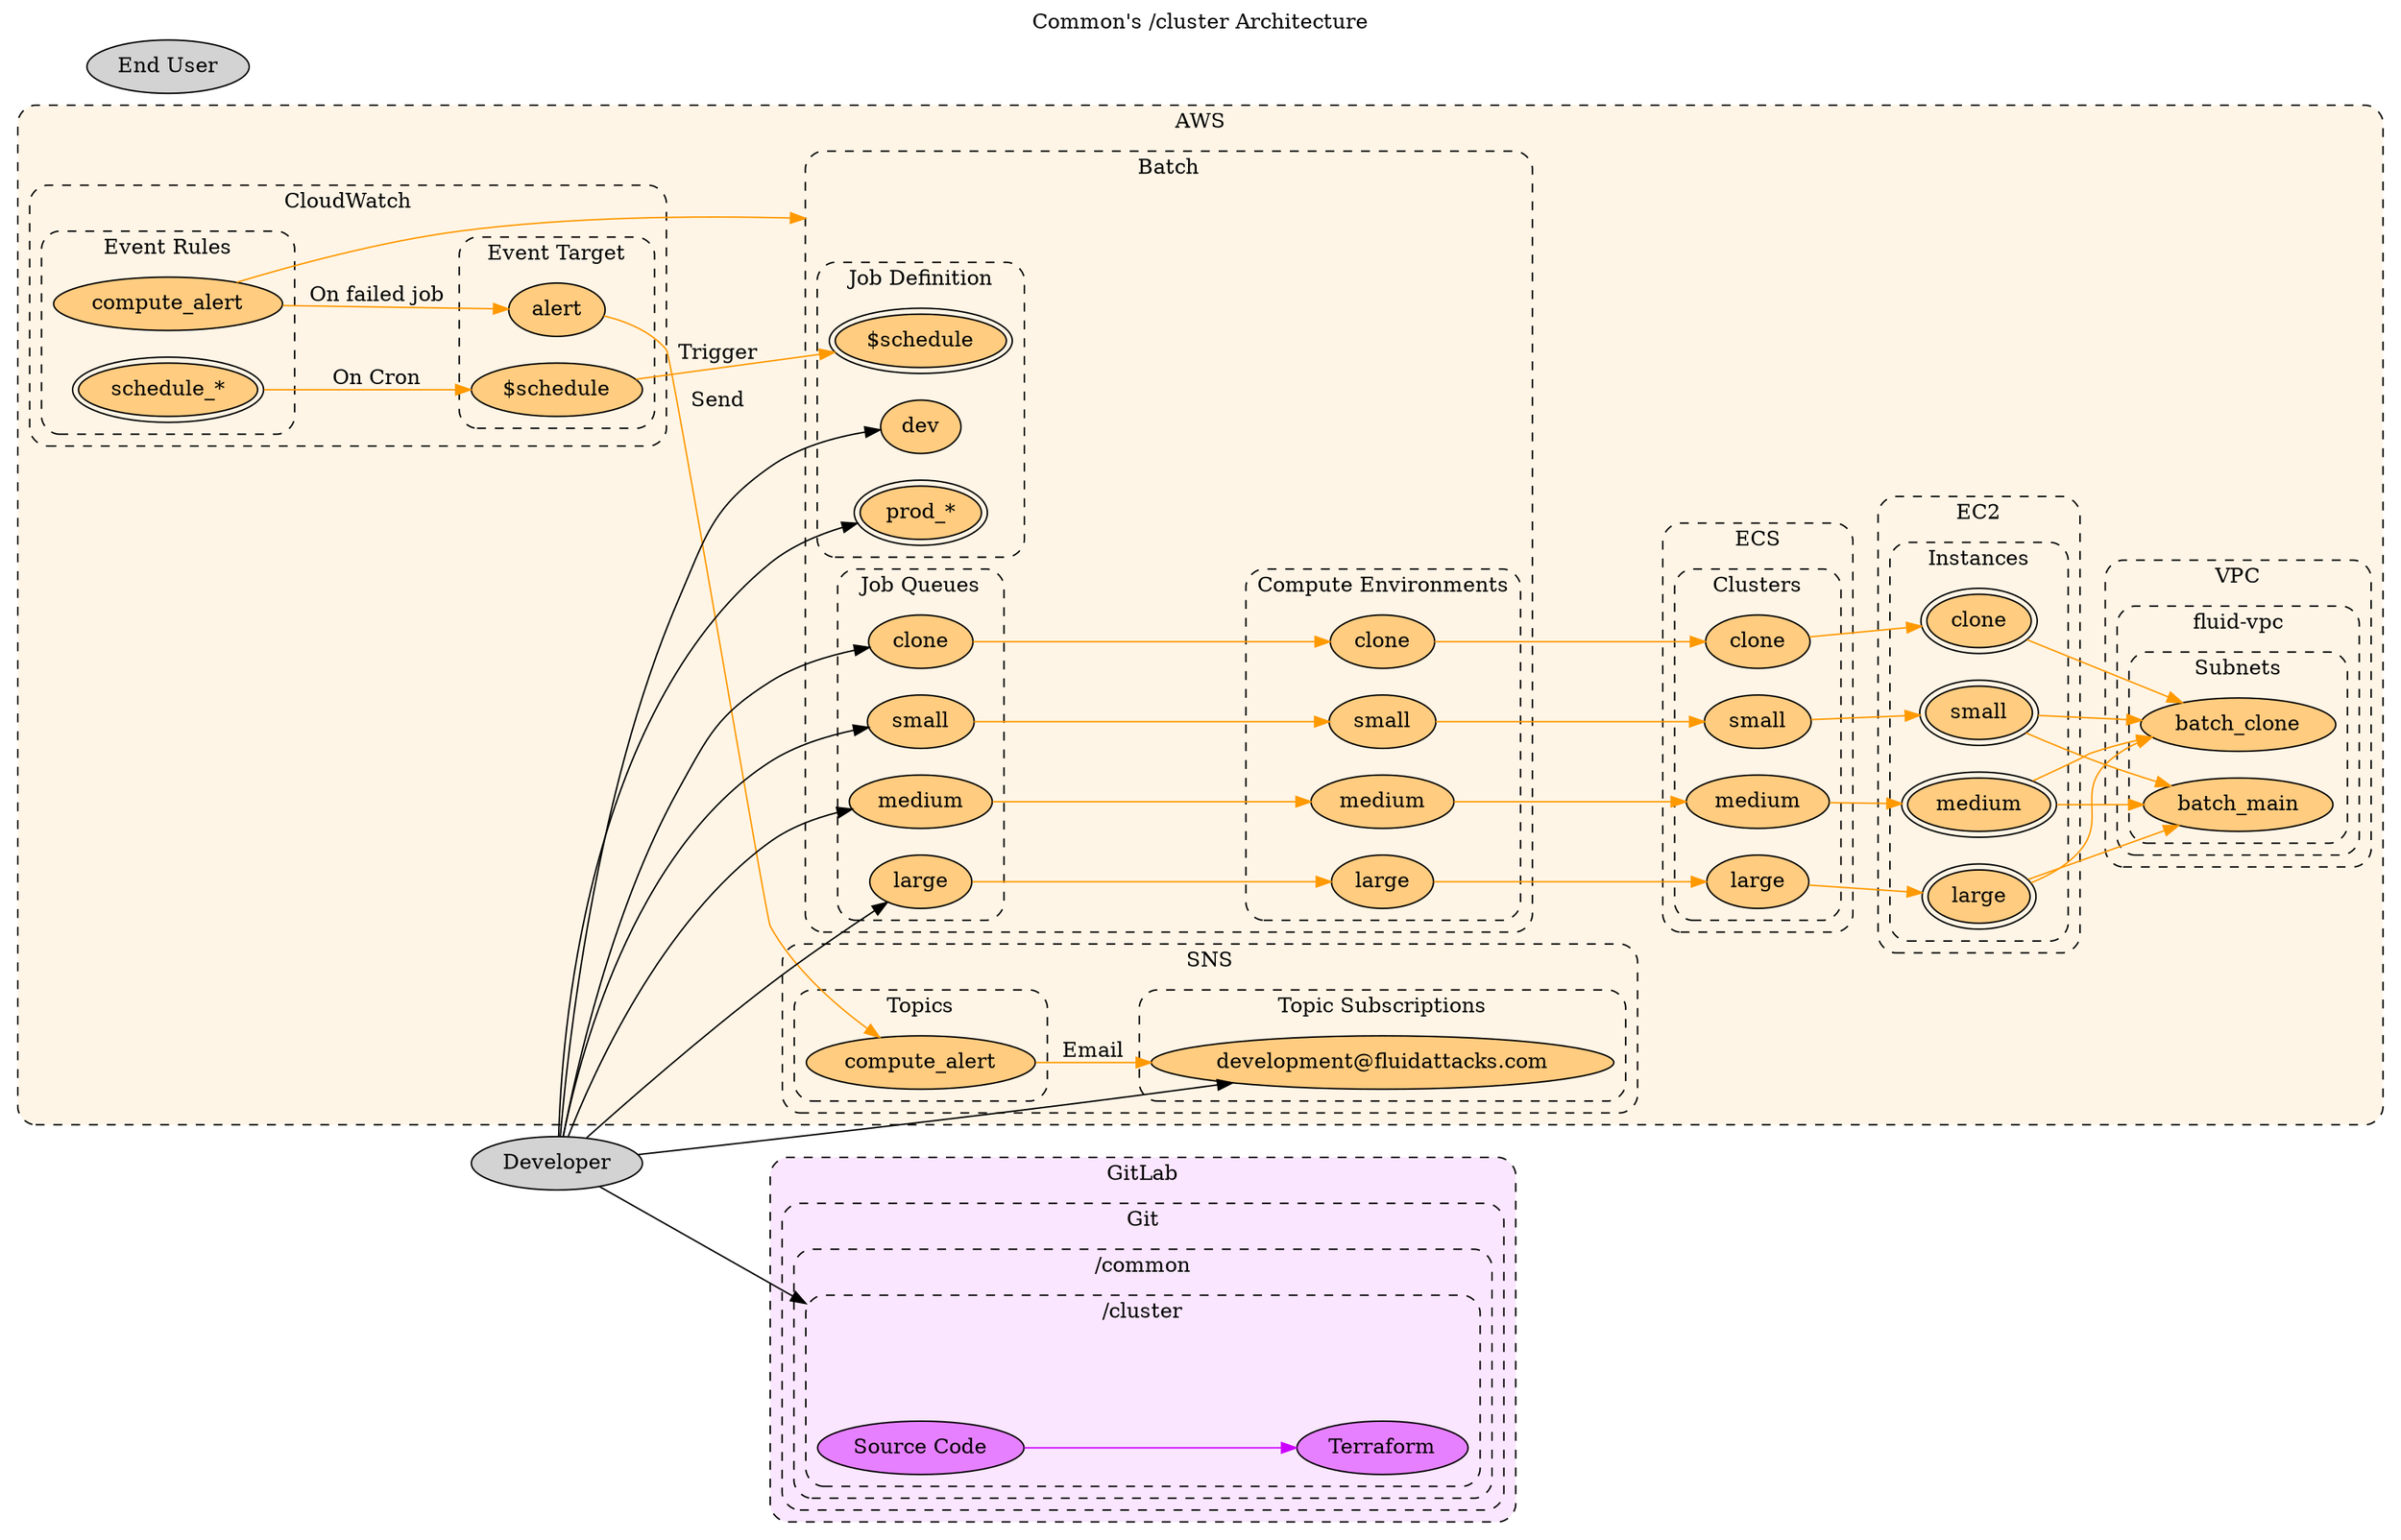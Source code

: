 // SPDX-FileCopyrightText: 2022 Fluid Attacks <development@fluidattacks.com>
//
// SPDX-License-Identifier: MPL-2.0

digraph common {
  label="Common's /cluster Architecture"
  labelloc="t"
  compound="true"
  rankdir="LR"
  scale="scalexy"

  node[style="filled"]
  graph[style="dashed,rounded"]

  subgraph cluster_aws {
    label="AWS"
    bgcolor="0.1 0.1 1.0"
    node[fillcolor="0.1 0.5 1.0"]

    subgraph cluster_aws_batch {
      label="Batch"

      cluster_aws_batch[label="" style="invis"]

      subgraph cluster_aws_batch_compute_envs {
        label="Compute Environments"

        aws_batch_compute_envs_small[label="small"]
        aws_batch_compute_envs_medium[label="medium"]
        aws_batch_compute_envs_large[label="large"]
        aws_batch_compute_envs_clone[label="clone"]
      }

      subgraph cluster_aws_batch_job_definition {
        label="Job Definition"

        aws_batch_job_definition_dev[label="dev"]
        aws_batch_job_definition_schedules[label="$schedule" peripheries="2"]
        aws_batch_job_definition_prod[label="prod_*" peripheries="2"]
      }

      subgraph cluster_aws_batch_job_queues {
        label="Job Queues"

        aws_batch_job_queues_small[label="small"]
        aws_batch_job_queues_medium[label="medium"]
        aws_batch_job_queues_large[label="large"]
        aws_batch_job_queues_clone[label="clone"]
      }
    }

    subgraph cluster_aws_cloudwatch {
      label="CloudWatch"

      subgraph cluster_aws_cloudwatch_event_rules {
        label="Event Rules"

        aws_cloudwatch_event_rules_compute_alert[label="compute_alert"]
        aws_cloudwatch_event_rules_schedule[label="schedule_*" peripheries="2"]
      }

      subgraph cluster_aws_cloudwatch_event_target {
        label="Event Target"

        aws_cloudwatch_event_target_alert[label="alert"]
        aws_cloudwatch_event_target_schedule[label="$schedule"]
      }
    }

    subgraph cluster_aws_ec2 {
      label="EC2"

      subgraph cluster_aws_ec2_instances {
        label="Instances"

        aws_ec2_instances_small[label="small" peripheries="2"]
        aws_ec2_instances_medium[label="medium" peripheries="2"]
        aws_ec2_instances_large[label="large" peripheries="2"]
        aws_ec2_instances_clone[label="clone" peripheries="2"]
      }
    }

    subgraph cluster_aws_ecs {
      label="ECS"

      subgraph cluster_aws_ecs_clusters {
        label="Clusters"

        aws_ecs_clusters_small[label="small"]
        aws_ecs_clusters_medium[label="medium"]
        aws_ecs_clusters_large[label="large"]
        aws_ecs_clusters_clone[label="clone"]
      }
    }

    subgraph cluster_aws_sns {
      label="SNS"

      subgraph cluster_aws_sns_topics {
        label="Topics"

        aws_sns_topics_compute_alert[label="compute_alert"]
      }

      subgraph cluster_aws_sns_topic_subscriptions {
        label="Topic Subscriptions"

        aws_sns_topic_subscription_compute_alert[label="development@fluidattacks.com"]
      }
    }

    subgraph cluster_aws_vpc {
      label="VPC"

      subgraph cluster_aws_vpc_fluid_vpc {
        label="fluid-vpc"

        subgraph cluster_aws_vpc_fluid_vpc_subnets {
          label="Subnets"

          cluster_aws_vpc_fluid_vpc_subnets_batch_clone[label="batch_clone"]
          cluster_aws_vpc_fluid_vpc_subnets_batch_main[label="batch_main"]
        }
      }
    }
  }

  subgraph cluster_cloudflare {
    label="Cloudflare"
    bgcolor="0.6 0.1 1.0"
    node[fillcolor="0.6 0.5 1.0"]
  }

  subgraph cluster_gitlab {
    label="GitLab"
    bgcolor="0.8 0.1 1.0"
    node[fillcolor="0.8 0.5 1.0"]

    subgraph cluster_gitlab_git {
      label="Git"

      subgraph cluster_gitlab_git_common {
        label="/common"

        subgraph cluster_gitlab_git_common_compute {
          label="/cluster"

          cluster_gitlab_git_common_compute[label="" style="invis"]
          gitlab_git_common_compute[label="Source Code"]
          gitlab_git_common_compute_terraform[label="Terraform"]
        }
      }
    }
  }

  edge[color="0.1 1.0 1.0"]
  aws_batch_job_queues_small -> aws_batch_compute_envs_small[]
  aws_batch_compute_envs_small -> aws_ecs_clusters_small[]
  aws_batch_compute_envs_medium -> aws_ecs_clusters_medium[]
  aws_batch_job_queues_medium -> aws_batch_compute_envs_medium[]
  aws_batch_job_queues_large -> aws_batch_compute_envs_large[]
  aws_batch_job_queues_clone -> aws_batch_compute_envs_clone[]
  aws_batch_compute_envs_large -> aws_ecs_clusters_large[]
  aws_batch_compute_envs_clone -> aws_ecs_clusters_clone[]
  aws_cloudwatch_event_rules_compute_alert -> aws_cloudwatch_event_target_alert[label="On failed job"]
  aws_cloudwatch_event_rules_compute_alert -> cluster_aws_batch[lhead="cluster_aws_batch"]
  aws_cloudwatch_event_rules_schedule -> aws_cloudwatch_event_target_schedule[label="On Cron"]
  aws_cloudwatch_event_target_alert -> aws_sns_topics_compute_alert[label="Send"]
  aws_cloudwatch_event_target_schedule -> aws_batch_job_definition_schedules[label="Trigger"]
  aws_ec2_instances_clone -> cluster_aws_vpc_fluid_vpc_subnets_batch_clone[]
  aws_ec2_instances_small -> cluster_aws_vpc_fluid_vpc_subnets_batch_main[]
  aws_ec2_instances_small -> cluster_aws_vpc_fluid_vpc_subnets_batch_clone[]
  aws_ec2_instances_medium -> cluster_aws_vpc_fluid_vpc_subnets_batch_main[]
  aws_ec2_instances_medium -> cluster_aws_vpc_fluid_vpc_subnets_batch_clone[]
  aws_ec2_instances_large -> cluster_aws_vpc_fluid_vpc_subnets_batch_main[]
  aws_ec2_instances_large -> cluster_aws_vpc_fluid_vpc_subnets_batch_clone[]
  aws_ecs_clusters_small -> aws_ec2_instances_small[]
  aws_ecs_clusters_medium -> aws_ec2_instances_medium[]
  aws_ecs_clusters_large -> aws_ec2_instances_large[]
  aws_ecs_clusters_clone -> aws_ec2_instances_clone[]
  aws_sns_topics_compute_alert -> aws_sns_topic_subscription_compute_alert[label="Email"]

  edge[color="0.6 1.0 1.0"]

  edge[color="0.8 1.0 1.0"]
  gitlab_git_common_compute -> gitlab_git_common_compute_terraform[]

  node[fillcolor="/x11/lightgray"]
  customer[label="End User"]
  developer[label="Developer"]

  edge[color="/x11/black"]
  developer -> aws_batch_job_definition_dev[]
  developer -> aws_batch_job_definition_prod[]
  developer -> aws_sns_topic_subscription_compute_alert[]
  developer -> aws_batch_job_queues_clone[]
  developer -> aws_batch_job_queues_small[]
  developer -> aws_batch_job_queues_medium[]
  developer -> aws_batch_job_queues_large[]
  developer -> cluster_gitlab_git_common_compute[lhead="cluster_gitlab_git_common_compute"]
}

